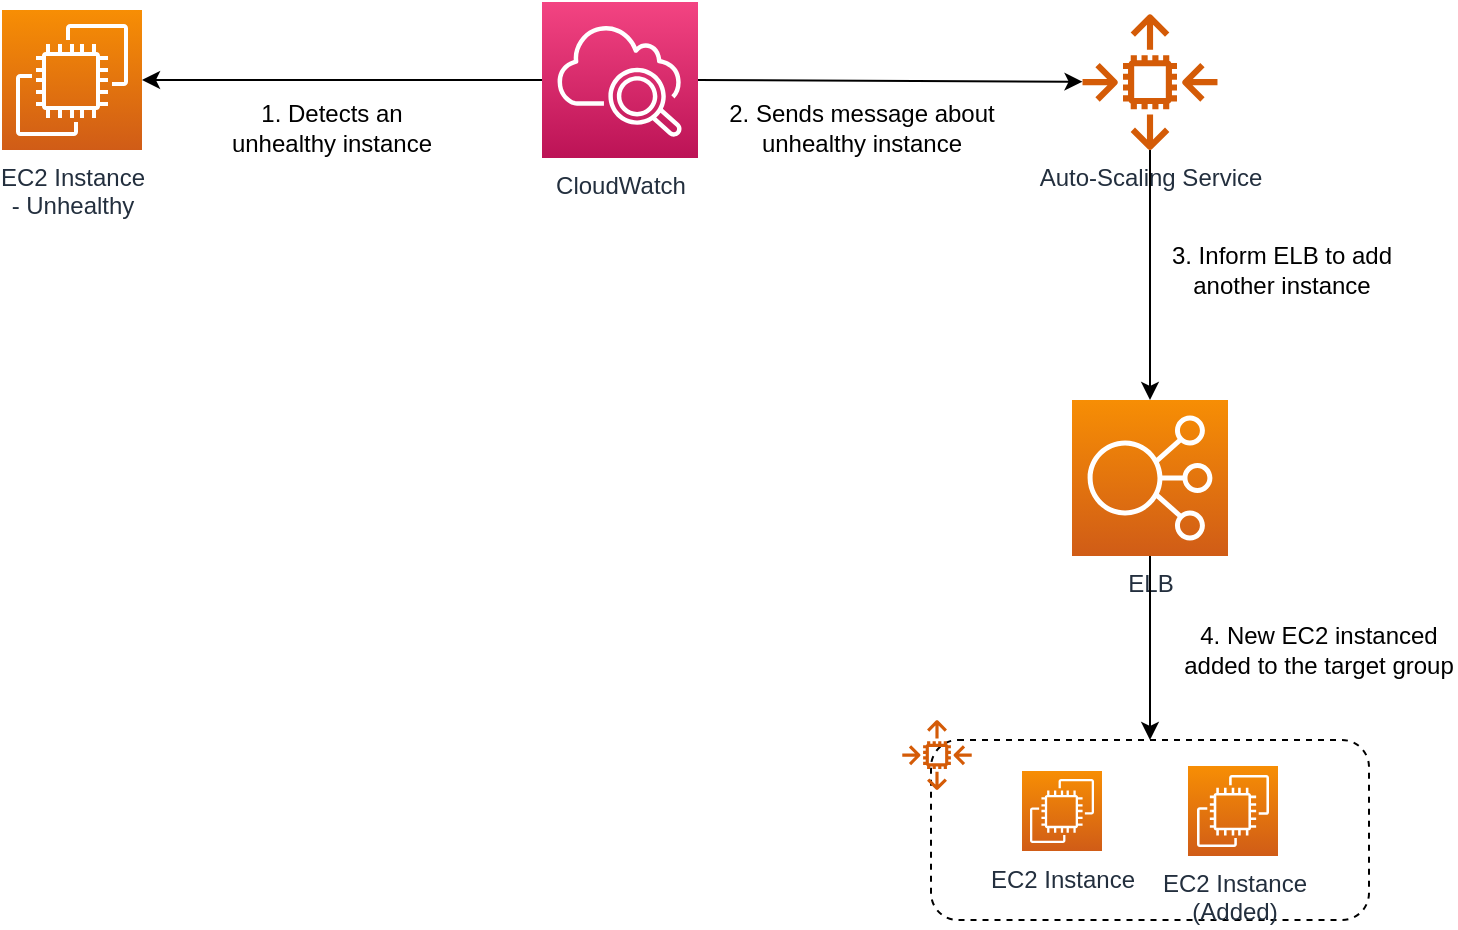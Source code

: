 <mxfile version="20.3.0" type="device"><diagram id="MLyGFCyBb9JzfsUPoEF4" name="Page-1"><mxGraphModel dx="946" dy="578" grid="1" gridSize="10" guides="1" tooltips="1" connect="1" arrows="1" fold="1" page="1" pageScale="1" pageWidth="827" pageHeight="1169" math="0" shadow="0"><root><mxCell id="0"/><mxCell id="1" parent="0"/><mxCell id="FvPNyg8HHPYQMXtc-e47-2" value="CloudWatch" style="sketch=0;points=[[0,0,0],[0.25,0,0],[0.5,0,0],[0.75,0,0],[1,0,0],[0,1,0],[0.25,1,0],[0.5,1,0],[0.75,1,0],[1,1,0],[0,0.25,0],[0,0.5,0],[0,0.75,0],[1,0.25,0],[1,0.5,0],[1,0.75,0]];points=[[0,0,0],[0.25,0,0],[0.5,0,0],[0.75,0,0],[1,0,0],[0,1,0],[0.25,1,0],[0.5,1,0],[0.75,1,0],[1,1,0],[0,0.25,0],[0,0.5,0],[0,0.75,0],[1,0.25,0],[1,0.5,0],[1,0.75,0]];outlineConnect=0;fontColor=#232F3E;gradientColor=#F34482;gradientDirection=north;fillColor=#BC1356;strokeColor=#ffffff;dashed=0;verticalLabelPosition=bottom;verticalAlign=top;align=center;html=1;fontSize=12;fontStyle=0;aspect=fixed;shape=mxgraph.aws4.resourceIcon;resIcon=mxgraph.aws4.cloudwatch_2;" vertex="1" parent="1"><mxGeometry x="310" y="411" width="78" height="78" as="geometry"/></mxCell><mxCell id="FvPNyg8HHPYQMXtc-e47-3" value="" style="endArrow=classic;html=1;rounded=0;exitX=0;exitY=0.5;exitDx=0;exitDy=0;exitPerimeter=0;entryX=1;entryY=0.5;entryDx=0;entryDy=0;entryPerimeter=0;" edge="1" parent="1" source="FvPNyg8HHPYQMXtc-e47-2" target="FvPNyg8HHPYQMXtc-e47-4"><mxGeometry width="50" height="50" relative="1" as="geometry"><mxPoint x="390" y="320" as="sourcePoint"/><mxPoint x="150" y="450" as="targetPoint"/></mxGeometry></mxCell><mxCell id="FvPNyg8HHPYQMXtc-e47-4" value="EC2 Instance&lt;br&gt;- Unhealthy" style="sketch=0;points=[[0,0,0],[0.25,0,0],[0.5,0,0],[0.75,0,0],[1,0,0],[0,1,0],[0.25,1,0],[0.5,1,0],[0.75,1,0],[1,1,0],[0,0.25,0],[0,0.5,0],[0,0.75,0],[1,0.25,0],[1,0.5,0],[1,0.75,0]];outlineConnect=0;fontColor=#232F3E;gradientColor=#F78E04;gradientDirection=north;fillColor=#D05C17;strokeColor=#ffffff;dashed=0;verticalLabelPosition=bottom;verticalAlign=top;align=center;html=1;fontSize=12;fontStyle=0;aspect=fixed;shape=mxgraph.aws4.resourceIcon;resIcon=mxgraph.aws4.ec2;" vertex="1" parent="1"><mxGeometry x="40" y="415" width="70" height="70" as="geometry"/></mxCell><mxCell id="FvPNyg8HHPYQMXtc-e47-5" value="1. Detects an unhealthy instance" style="text;html=1;strokeColor=none;fillColor=none;align=center;verticalAlign=middle;whiteSpace=wrap;rounded=0;" vertex="1" parent="1"><mxGeometry x="150" y="459" width="110" height="30" as="geometry"/></mxCell><mxCell id="FvPNyg8HHPYQMXtc-e47-6" value="Auto-Scaling Service" style="sketch=0;outlineConnect=0;fontColor=#232F3E;gradientColor=none;fillColor=#D45B07;strokeColor=none;dashed=0;verticalLabelPosition=bottom;verticalAlign=top;align=center;html=1;fontSize=12;fontStyle=0;aspect=fixed;pointerEvents=1;shape=mxgraph.aws4.auto_scaling2;" vertex="1" parent="1"><mxGeometry x="580" y="417" width="68" height="68" as="geometry"/></mxCell><mxCell id="FvPNyg8HHPYQMXtc-e47-7" value="" style="endArrow=classic;html=1;rounded=0;exitX=1;exitY=0.5;exitDx=0;exitDy=0;exitPerimeter=0;" edge="1" parent="1" source="FvPNyg8HHPYQMXtc-e47-2" target="FvPNyg8HHPYQMXtc-e47-6"><mxGeometry width="50" height="50" relative="1" as="geometry"><mxPoint x="390" y="570" as="sourcePoint"/><mxPoint x="510" y="460" as="targetPoint"/></mxGeometry></mxCell><mxCell id="FvPNyg8HHPYQMXtc-e47-8" value="2. Sends message about unhealthy instance" style="text;html=1;strokeColor=none;fillColor=none;align=center;verticalAlign=middle;whiteSpace=wrap;rounded=0;" vertex="1" parent="1"><mxGeometry x="400" y="459" width="140" height="30" as="geometry"/></mxCell><mxCell id="FvPNyg8HHPYQMXtc-e47-9" value="ELB" style="sketch=0;points=[[0,0,0],[0.25,0,0],[0.5,0,0],[0.75,0,0],[1,0,0],[0,1,0],[0.25,1,0],[0.5,1,0],[0.75,1,0],[1,1,0],[0,0.25,0],[0,0.5,0],[0,0.75,0],[1,0.25,0],[1,0.5,0],[1,0.75,0]];outlineConnect=0;fontColor=#232F3E;gradientColor=#F78E04;gradientDirection=north;fillColor=#D05C17;strokeColor=#ffffff;dashed=0;verticalLabelPosition=bottom;verticalAlign=top;align=center;html=1;fontSize=12;fontStyle=0;aspect=fixed;shape=mxgraph.aws4.resourceIcon;resIcon=mxgraph.aws4.elastic_load_balancing;" vertex="1" parent="1"><mxGeometry x="575" y="610" width="78" height="78" as="geometry"/></mxCell><mxCell id="FvPNyg8HHPYQMXtc-e47-10" value="" style="endArrow=classic;html=1;rounded=0;entryX=0.5;entryY=0;entryDx=0;entryDy=0;entryPerimeter=0;" edge="1" parent="1" source="FvPNyg8HHPYQMXtc-e47-6" target="FvPNyg8HHPYQMXtc-e47-9"><mxGeometry width="50" height="50" relative="1" as="geometry"><mxPoint x="390" y="550" as="sourcePoint"/><mxPoint x="440" y="500" as="targetPoint"/></mxGeometry></mxCell><mxCell id="FvPNyg8HHPYQMXtc-e47-11" value="3. Inform ELB to add another instance" style="text;html=1;strokeColor=none;fillColor=none;align=center;verticalAlign=middle;whiteSpace=wrap;rounded=0;" vertex="1" parent="1"><mxGeometry x="610" y="530" width="140" height="30" as="geometry"/></mxCell><mxCell id="FvPNyg8HHPYQMXtc-e47-12" value="" style="rounded=1;whiteSpace=wrap;html=1;dashed=1;" vertex="1" parent="1"><mxGeometry x="504.5" y="780" width="219" height="90" as="geometry"/></mxCell><mxCell id="FvPNyg8HHPYQMXtc-e47-13" value="EC2 Instance" style="sketch=0;points=[[0,0,0],[0.25,0,0],[0.5,0,0],[0.75,0,0],[1,0,0],[0,1,0],[0.25,1,0],[0.5,1,0],[0.75,1,0],[1,1,0],[0,0.25,0],[0,0.5,0],[0,0.75,0],[1,0.25,0],[1,0.5,0],[1,0.75,0]];outlineConnect=0;fontColor=#232F3E;gradientColor=#F78E04;gradientDirection=north;fillColor=#D05C17;strokeColor=#ffffff;dashed=0;verticalLabelPosition=bottom;verticalAlign=top;align=center;html=1;fontSize=12;fontStyle=0;aspect=fixed;shape=mxgraph.aws4.resourceIcon;resIcon=mxgraph.aws4.ec2;" vertex="1" parent="1"><mxGeometry x="550" y="795.5" width="40" height="40" as="geometry"/></mxCell><mxCell id="FvPNyg8HHPYQMXtc-e47-14" value="EC2 Instance&lt;br&gt;(Added)" style="sketch=0;points=[[0,0,0],[0.25,0,0],[0.5,0,0],[0.75,0,0],[1,0,0],[0,1,0],[0.25,1,0],[0.5,1,0],[0.75,1,0],[1,1,0],[0,0.25,0],[0,0.5,0],[0,0.75,0],[1,0.25,0],[1,0.5,0],[1,0.75,0]];outlineConnect=0;fontColor=#232F3E;gradientColor=#F78E04;gradientDirection=north;fillColor=#D05C17;strokeColor=#ffffff;dashed=0;verticalLabelPosition=bottom;verticalAlign=top;align=center;html=1;fontSize=12;fontStyle=0;aspect=fixed;shape=mxgraph.aws4.resourceIcon;resIcon=mxgraph.aws4.ec2;" vertex="1" parent="1"><mxGeometry x="633" y="793" width="45" height="45" as="geometry"/></mxCell><mxCell id="FvPNyg8HHPYQMXtc-e47-15" value="" style="endArrow=classic;html=1;rounded=0;exitX=0.5;exitY=1;exitDx=0;exitDy=0;exitPerimeter=0;entryX=0.5;entryY=0;entryDx=0;entryDy=0;" edge="1" parent="1" source="FvPNyg8HHPYQMXtc-e47-9" target="FvPNyg8HHPYQMXtc-e47-12"><mxGeometry width="50" height="50" relative="1" as="geometry"><mxPoint x="390" y="640" as="sourcePoint"/><mxPoint x="440" y="590" as="targetPoint"/></mxGeometry></mxCell><mxCell id="FvPNyg8HHPYQMXtc-e47-16" value="" style="sketch=0;outlineConnect=0;fontColor=#232F3E;gradientColor=none;fillColor=#D45B07;strokeColor=none;dashed=0;verticalLabelPosition=bottom;verticalAlign=top;align=center;html=1;fontSize=12;fontStyle=0;aspect=fixed;pointerEvents=1;shape=mxgraph.aws4.auto_scaling2;" vertex="1" parent="1"><mxGeometry x="490" y="770" width="35" height="35" as="geometry"/></mxCell><mxCell id="FvPNyg8HHPYQMXtc-e47-17" value="4. New EC2 instanced added to the target group" style="text;html=1;strokeColor=none;fillColor=none;align=center;verticalAlign=middle;whiteSpace=wrap;rounded=0;dashed=1;" vertex="1" parent="1"><mxGeometry x="630" y="720" width="137" height="30" as="geometry"/></mxCell></root></mxGraphModel></diagram></mxfile>